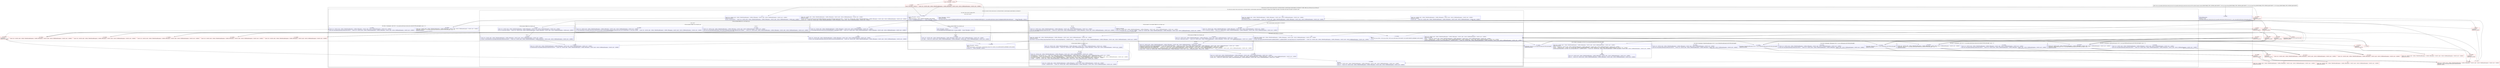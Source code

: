 digraph "CFG forcom.google.android.gms.internal.ads.zzdy.zza(Landroid\/content\/Context;Ljava\/lang\/String;Ljava\/lang\/String;Z)Lcom\/google\/android\/gms\/internal\/ads\/zzdy;" {
subgraph cluster_Region_327147900 {
label = "R(2:0|(10:2|(1:4)|5|(4:7|10|(1:24)|12)|15|(1:(1:20))|25|27|29|(2:(1:34)|(9:42|44|(1:46)|47|49|51|(1:55)|56|22)))) | DECL_VAR: java.io.File null, java.io.File null\l";
node [shape=record,color=blue];
Node_0 [shape=record,label="{0\:\ 0x0000|MTH_ENTER_BLOCK\l|boolean r0 = true\lcom.google.android.gms.internal.ads.zzdy com.google.android.gms.internal.ads.zzdy r3 = new com.google.android.gms.internal.ads.zzdy(r9)\l}"];
subgraph cluster_TryCatchRegion_1174490098 {
label = "Try: R(10:2|(1:4)|5|(4:7|10|(1:24)|12)|15|(1:(1:20))|25|27|29|(2:(1:34)|(9:42|44|(1:46)|47|49|51|(1:55)|56|22))) catches: R(3:57|59|60), R(2:39|41), R(2:35|38), R(2:61|64), R(2:65|67), R(2:68|70), R(0)";
node [shape=record,color=blue];
subgraph cluster_Region_1301908115 {
label = "R(10:2|(1:4)|5|(4:7|10|(1:24)|12)|15|(1:(1:20))|25|27|29|(2:(1:34)|(9:42|44|(1:46)|47|49|51|(1:55)|56|22)))";
node [shape=record,color=blue];
Node_2 [shape=record,label="{2\:\ ?|Catch:\{ all \-\> 0x013b, zzdk \-\> 0x00a1, FileNotFoundException \-\> 0x009a, IOException \-\> 0x0155, zzdk \-\> 0x015c, NullPointerException \-\> 0x0163, zzdv \-\> 0x006b \}\lSplitter:B:1:0x0007\l|r3.zzxf = java.util.concurrent.Executors.newCachedThreadPool(new com.google.android.gms.internal.ads.zzdz())     \/\/ Catch:\{ all \-\> 0x013b, zzdk \-\> 0x00a1, FileNotFoundException \-\> 0x009a, IOException \-\> 0x0155, zzdk \-\> 0x015c, NullPointerException \-\> 0x0163, zzdv \-\> 0x006b \}\lr3.zzwf = r12     \/\/ Catch:\{ all \-\> 0x013b, zzdk \-\> 0x00a1, FileNotFoundException \-\> 0x009a, IOException \-\> 0x0155, zzdk \-\> 0x015c, NullPointerException \-\> 0x0163, zzdv \-\> 0x006b \}\l}"];
subgraph cluster_IfRegion_1556172834 {
label = "IF [B:3:0x0014] THEN: R(1:4) ELSE: null";
node [shape=record,color=blue];
Node_3 [shape=record,label="{3\:\ 0x0014|Catch:\{ all \-\> 0x013b, zzdk \-\> 0x00a1, FileNotFoundException \-\> 0x009a, IOException \-\> 0x0155, zzdk \-\> 0x015c, NullPointerException \-\> 0x0163, zzdv \-\> 0x006b \}\l|if (r12 == true) goto L_0x0016     \/\/ Catch:\{ all \-\> 0x013b, zzdk \-\> 0x00a1, FileNotFoundException \-\> 0x009a, IOException \-\> 0x0155, zzdk \-\> 0x015c, NullPointerException \-\> 0x0163, zzdv \-\> 0x006b \}\l}"];
subgraph cluster_Region_562165341 {
label = "R(1:4)";
node [shape=record,color=blue];
Node_4 [shape=record,label="{4\:\ 0x0016|Catch:\{ all \-\> 0x013b, zzdk \-\> 0x00a1, FileNotFoundException \-\> 0x009a, IOException \-\> 0x0155, zzdk \-\> 0x015c, NullPointerException \-\> 0x0163, zzdv \-\> 0x006b \}\l|r3.zzxk = r3.zzxf.submit(new com.google.android.gms.internal.ads.zzea(r3))     \/\/ Catch:\{ all \-\> 0x013b, zzdk \-\> 0x00a1, FileNotFoundException \-\> 0x009a, IOException \-\> 0x0155, zzdk \-\> 0x015c, NullPointerException \-\> 0x0163, zzdv \-\> 0x006b \}\l}"];
}
}
Node_5 [shape=record,label="{5\:\ 0x0023|Catch:\{ all \-\> 0x013b, zzdk \-\> 0x00a1, FileNotFoundException \-\> 0x009a, IOException \-\> 0x0155, zzdk \-\> 0x015c, NullPointerException \-\> 0x0163, zzdv \-\> 0x006b \}\l|r3.zzxf.execute(new com.google.android.gms.internal.ads.zzec(r3))     \/\/ Catch:\{ all \-\> 0x013b, zzdk \-\> 0x00a1, FileNotFoundException \-\> 0x009a, IOException \-\> 0x0155, zzdk \-\> 0x015c, NullPointerException \-\> 0x0163, zzdv \-\> 0x006b \}\l}"];
subgraph cluster_TryCatchRegion_1965273425 {
label = "Try: R(4:7|10|(1:24)|12) catches: R(0)";
node [shape=record,color=blue];
subgraph cluster_Region_1215676913 {
label = "R(4:7|10|(1:24)|12)";
node [shape=record,color=blue];
Node_7 [shape=record,label="{7\:\ ?|Catch:\{ Throwable \-\> 0x016a \}\lSplitter:B:6:0x002d\l|com.google.android.gms.common.GoogleApiAvailabilityLight com.google.android.gms.common.GoogleApiAvailabilityLight r4 = com.google.android.gms.common.GoogleApiAvailabilityLight.getInstance()     \/\/ Catch:\{ Throwable \-\> 0x016a \}\l}"];
Node_10 [shape=record,label="{10\:\ 0x003a|Catch:\{ Throwable \-\> 0x016a \}\lPHI: r2 \l  PHI: (r2v9 boolean) =  binds: [] A[DONT_GENERATE, DONT_INLINE]\l|r3.zzxp = r4.getApkVersion(r3.zzlj) \> 0     \/\/ Catch:\{ Throwable \-\> 0x016a \}\l}"];
subgraph cluster_IfRegion_1294451428 {
label = "IF [B:11:0x0042] THEN: R(1:24) ELSE: null";
node [shape=record,color=blue];
Node_11 [shape=record,label="{11\:\ 0x0042|Catch:\{ Throwable \-\> 0x016a \}\l|if (r4.isGooglePlayServicesAvailable(r3.zzlj) != 0) goto L_0x006f     \/\/ Catch:\{ Throwable \-\> 0x016a \}\l}"];
subgraph cluster_Region_56484595 {
label = "R(1:24)";
node [shape=record,color=blue];
Node_24 [shape=record,label="{24\:\ 0x006f|Catch:\{ all \-\> 0x013b, zzdk \-\> 0x00a1, FileNotFoundException \-\> 0x009a, IOException \-\> 0x0155, zzdk \-\> 0x015c, NullPointerException \-\> 0x0163, zzdv \-\> 0x006b \}\l|r0 = false     \/\/ Catch:\{ all \-\> 0x013b, zzdk \-\> 0x00a1, FileNotFoundException \-\> 0x009a, IOException \-\> 0x0155, zzdk \-\> 0x015c, NullPointerException \-\> 0x0163, zzdv \-\> 0x006b \}\l}"];
}
}
Node_12 [shape=record,label="{12\:\ 0x0044|Catch:\{ Throwable \-\> 0x016a \}\lPHI: r0 \l  PHI: (r0v39 boolean) = (r0v0 boolean), (r0v38 boolean) binds: [B:11:0x0042, B:24:0x006f] A[DONT_GENERATE, DONT_INLINE]\l|r3.zzxq = r0     \/\/ Catch:\{ Throwable \-\> 0x016a \}\l}"];
}
subgraph cluster_Region_31827688 {
label = "R(0) | ExcHandler: Throwable (th java.lang.Throwable)\l";
node [shape=record,color=blue];
}
}
Node_15 [shape=record,label="{15\:\ ?|Catch:\{ all \-\> 0x013b, zzdk \-\> 0x00a1, FileNotFoundException \-\> 0x009a, IOException \-\> 0x0155, zzdk \-\> 0x015c, NullPointerException \-\> 0x0163, zzdv \-\> 0x006b \}\lSplitter:B:14:0x0048\l|r3.zza(0, true)     \/\/ Catch:\{ all \-\> 0x013b, zzdk \-\> 0x00a1, FileNotFoundException \-\> 0x009a, IOException \-\> 0x0155, zzdk \-\> 0x015c, NullPointerException \-\> 0x0163, zzdv \-\> 0x006b \}\l}"];
subgraph cluster_IfRegion_1299653629 {
label = "IF [B:16:0x004f] THEN: R(1:(1:20)) ELSE: null";
node [shape=record,color=blue];
Node_16 [shape=record,label="{16\:\ 0x004f|Catch:\{ all \-\> 0x013b, zzdk \-\> 0x00a1, FileNotFoundException \-\> 0x009a, IOException \-\> 0x0155, zzdk \-\> 0x015c, NullPointerException \-\> 0x0163, zzdv \-\> 0x006b \}\l|if (com.google.android.gms.internal.ads.zzef.isMainThread() == true) goto L_0x0051     \/\/ Catch:\{ all \-\> 0x013b, zzdk \-\> 0x00a1, FileNotFoundException \-\> 0x009a, IOException \-\> 0x0155, zzdk \-\> 0x015c, NullPointerException \-\> 0x0163, zzdv \-\> 0x006b \}\l}"];
subgraph cluster_Region_467745329 {
label = "R(1:(1:20))";
node [shape=record,color=blue];
subgraph cluster_IfRegion_1939908901 {
label = "IF [B:18:0x0061] THEN: R(1:20) ELSE: null";
node [shape=record,color=blue];
Node_18 [shape=record,label="{18\:\ 0x0061|Catch:\{ all \-\> 0x013b, zzdk \-\> 0x00a1, FileNotFoundException \-\> 0x009a, IOException \-\> 0x0155, zzdk \-\> 0x015c, NullPointerException \-\> 0x0163, zzdv \-\> 0x006b \}\l|if (((java.lang.Boolean) com.google.android.gms.internal.ads.zzyr.zzpe().zzd(com.google.android.gms.internal.ads.zzact.zzcro)).booleanValue() == true) goto L_0x0063     \/\/ Catch:\{ all \-\> 0x013b, zzdk \-\> 0x00a1, FileNotFoundException \-\> 0x009a, IOException \-\> 0x0155, zzdk \-\> 0x015c, NullPointerException \-\> 0x0163, zzdv \-\> 0x006b \}\l}"];
subgraph cluster_Region_1600029535 {
label = "R(1:20)";
node [shape=record,color=blue];
Node_20 [shape=record,label="{20\:\ 0x006a|Catch:\{ all \-\> 0x013b, zzdk \-\> 0x00a1, FileNotFoundException \-\> 0x009a, IOException \-\> 0x0155, zzdk \-\> 0x015c, NullPointerException \-\> 0x0163, zzdv \-\> 0x006b \}\l|throw new java.lang.IllegalStateException(\"Task Context initialization must not be called from the UI thread.\")     \/\/ Catch:\{ all \-\> 0x013b, zzdk \-\> 0x00a1, FileNotFoundException \-\> 0x009a, IOException \-\> 0x0155, zzdk \-\> 0x015c, NullPointerException \-\> 0x0163, zzdv \-\> 0x006b \}\l}"];
}
}
}
}
Node_25 [shape=record,label="{25\:\ 0x0071|Catch:\{ all \-\> 0x013b, zzdk \-\> 0x00a1, FileNotFoundException \-\> 0x009a, IOException \-\> 0x0155, zzdk \-\> 0x015c, NullPointerException \-\> 0x0163, zzdv \-\> 0x006b \}\l|r3.zzxh = new com.google.android.gms.internal.ads.zzdj((java.security.SecureRandom) null)     \/\/ Catch:\{ all \-\> 0x013b, zzdk \-\> 0x00a1, FileNotFoundException \-\> 0x009a, IOException \-\> 0x0155, zzdk \-\> 0x015c, NullPointerException \-\> 0x0163, zzdv \-\> 0x006b \}\l}"];
Node_27 [shape=record,label="{27\:\ ?|Catch:\{ all \-\> 0x013b, zzdk \-\> 0x00a1, FileNotFoundException \-\> 0x009a, IOException \-\> 0x0155, zzdk \-\> 0x015c, NullPointerException \-\> 0x0163, zzdv \-\> 0x006b \}\lSplitter:B:26:0x0079\l|r3.zzxi = r3.zzxh.zzan(r10)     \/\/ Catch:\{ all \-\> 0x013b, zzdk \-\> 0x00a1, FileNotFoundException \-\> 0x009a, IOException \-\> 0x0155, zzdk \-\> 0x015c, NullPointerException \-\> 0x0163, zzdv \-\> 0x006b \}\l}"];
Node_29 [shape=record,label="{29\:\ ?|Catch:\{ all \-\> 0x013b, zzdk \-\> 0x00a1, FileNotFoundException \-\> 0x009a, IOException \-\> 0x0155, zzdk \-\> 0x015c, NullPointerException \-\> 0x0163, zzdv \-\> 0x006b \}\lSplitter:B:28:0x0081\l|java.io.File java.io.File r0 = r3.zzlj.getCacheDir()     \/\/ Catch:\{ all \-\> 0x013b, zzdk \-\> 0x00a1, FileNotFoundException \-\> 0x009a, IOException \-\> 0x0155, zzdk \-\> 0x015c, NullPointerException \-\> 0x0163, zzdv \-\> 0x006b \}\l}"];
subgraph cluster_Region_725760898 {
label = "R(2:(1:34)|(9:42|44|(1:46)|47|49|51|(1:55)|56|22))";
node [shape=record,color=blue];
subgraph cluster_IfRegion_725346552 {
label = "IF [B:30:0x0087, B:32:0x0092] THEN: R(1:34) ELSE: null";
node [shape=record,color=blue];
Node_30 [shape=record,label="{30\:\ 0x0087|Catch:\{ all \-\> 0x013b, zzdk \-\> 0x00a1, FileNotFoundException \-\> 0x009a, IOException \-\> 0x0155, zzdk \-\> 0x015c, NullPointerException \-\> 0x0163, zzdv \-\> 0x006b \}\l|if (r0 == null) goto L_0x0089     \/\/ Catch:\{ all \-\> 0x013b, zzdk \-\> 0x00a1, FileNotFoundException \-\> 0x009a, IOException \-\> 0x0155, zzdk \-\> 0x015c, NullPointerException \-\> 0x0163, zzdv \-\> 0x006b \}\l}"];
Node_32 [shape=record,label="{32\:\ 0x0092|ADDED_TO_REGION\lCatch:\{ all \-\> 0x013b, zzdk \-\> 0x00a1, FileNotFoundException \-\> 0x009a, IOException \-\> 0x0155, zzdk \-\> 0x015c, NullPointerException \-\> 0x0163, zzdv \-\> 0x006b \}\l|if ((r0 = r3.zzlj.getDir(\"dex\", 0)) == null) goto L_0x0094     \/\/ Catch:\{ all \-\> 0x013b, zzdk \-\> 0x00a1, FileNotFoundException \-\> 0x009a, IOException \-\> 0x0155, zzdk \-\> 0x015c, NullPointerException \-\> 0x0163, zzdv \-\> 0x006b \}\l}"];
subgraph cluster_Region_962636905 {
label = "R(1:34)";
node [shape=record,color=blue];
Node_34 [shape=record,label="{34\:\ 0x0099|Catch:\{ all \-\> 0x013b, zzdk \-\> 0x00a1, FileNotFoundException \-\> 0x009a, IOException \-\> 0x0155, zzdk \-\> 0x015c, NullPointerException \-\> 0x0163, zzdv \-\> 0x006b \}\l|throw new com.google.android.gms.internal.ads.zzdv()     \/\/ Catch:\{ all \-\> 0x013b, zzdk \-\> 0x00a1, FileNotFoundException \-\> 0x009a, IOException \-\> 0x0155, zzdk \-\> 0x015c, NullPointerException \-\> 0x0163, zzdv \-\> 0x006b \}\l}"];
}
}
subgraph cluster_Region_74058259 {
label = "R(9:42|44|(1:46)|47|49|51|(1:55)|56|22)";
node [shape=record,color=blue];
Node_42 [shape=record,label="{42\:\ 0x00a8|PHI: r0 \l  PHI: (r0v15 java.io.File) = (r0v14 java.io.File), (r0v31 java.io.File) binds: [B:30:0x0087, B:32:0x0092] A[DONT_GENERATE, DONT_INLINE]\l|r1 = r0\l}"];
Node_44 [shape=record,label="{44\:\ ?|Catch:\{ all \-\> 0x013b, zzdk \-\> 0x00a1, FileNotFoundException \-\> 0x009a, IOException \-\> 0x0155, zzdk \-\> 0x015c, NullPointerException \-\> 0x0163, zzdv \-\> 0x006b \}\lSplitter:B:43:0x00ab\l|java.io.File r4 = new java.io.File(java.lang.String.format(\"%s\/%s.jar\", new java.lang.Object[]\{r1, \"1542658731108\"\}))     \/\/ Catch:\{ all \-\> 0x013b, zzdk \-\> 0x00a1, FileNotFoundException \-\> 0x009a, IOException \-\> 0x0155, zzdk \-\> 0x015c, NullPointerException \-\> 0x0163, zzdv \-\> 0x006b \}\l}"];
subgraph cluster_IfRegion_1144757646 {
label = "IF [B:45:0x00c3] THEN: R(1:46) ELSE: null";
node [shape=record,color=blue];
Node_45 [shape=record,label="{45\:\ 0x00c3|Catch:\{ all \-\> 0x013b, zzdk \-\> 0x00a1, FileNotFoundException \-\> 0x009a, IOException \-\> 0x0155, zzdk \-\> 0x015c, NullPointerException \-\> 0x0163, zzdv \-\> 0x006b \}\l|if (r4.exists() == false) goto L_0x00c5     \/\/ Catch:\{ all \-\> 0x013b, zzdk \-\> 0x00a1, FileNotFoundException \-\> 0x009a, IOException \-\> 0x0155, zzdk \-\> 0x015c, NullPointerException \-\> 0x0163, zzdv \-\> 0x006b \}\l}"];
subgraph cluster_Region_712450590 {
label = "R(1:46)";
node [shape=record,color=blue];
Node_46 [shape=record,label="{46\:\ 0x00c5|Catch:\{ all \-\> 0x013b, zzdk \-\> 0x00a1, FileNotFoundException \-\> 0x009a, IOException \-\> 0x0155, zzdk \-\> 0x015c, NullPointerException \-\> 0x0163, zzdv \-\> 0x006b \}\l|byte[] byte[] r0 = r3.zzxh.zza(r3.zzxi, r11)     \/\/ Catch:\{ all \-\> 0x013b, zzdk \-\> 0x00a1, FileNotFoundException \-\> 0x009a, IOException \-\> 0x0155, zzdk \-\> 0x015c, NullPointerException \-\> 0x0163, zzdv \-\> 0x006b \}\lr4.createNewFile()     \/\/ Catch:\{ all \-\> 0x013b, zzdk \-\> 0x00a1, FileNotFoundException \-\> 0x009a, IOException \-\> 0x0155, zzdk \-\> 0x015c, NullPointerException \-\> 0x0163, zzdv \-\> 0x006b \}\ljava.io.FileOutputStream java.io.FileOutputStream r5 = new java.io.FileOutputStream(r4)     \/\/ Catch:\{ all \-\> 0x013b, zzdk \-\> 0x00a1, FileNotFoundException \-\> 0x009a, IOException \-\> 0x0155, zzdk \-\> 0x015c, NullPointerException \-\> 0x0163, zzdv \-\> 0x006b \}\lr5.write(r0, 0, r0.length)     \/\/ Catch:\{ all \-\> 0x013b, zzdk \-\> 0x00a1, FileNotFoundException \-\> 0x009a, IOException \-\> 0x0155, zzdk \-\> 0x015c, NullPointerException \-\> 0x0163, zzdv \-\> 0x006b \}\lr5.close()     \/\/ Catch:\{ all \-\> 0x013b, zzdk \-\> 0x00a1, FileNotFoundException \-\> 0x009a, IOException \-\> 0x0155, zzdk \-\> 0x015c, NullPointerException \-\> 0x0163, zzdv \-\> 0x006b \}\l}"];
}
}
Node_47 [shape=record,label="{47\:\ 0x00dd|Catch:\{ all \-\> 0x013b, zzdk \-\> 0x00a1, FileNotFoundException \-\> 0x009a, IOException \-\> 0x0155, zzdk \-\> 0x015c, NullPointerException \-\> 0x0163, zzdv \-\> 0x006b \}\l|r3.zzb(r1, \"1542658731108\")     \/\/ Catch:\{ all \-\> 0x013b, zzdk \-\> 0x00a1, FileNotFoundException \-\> 0x009a, IOException \-\> 0x0155, zzdk \-\> 0x015c, NullPointerException \-\> 0x0163, zzdv \-\> 0x006b \}\l}"];
Node_49 [shape=record,label="{49\:\ ?|Catch:\{ all \-\> 0x013b, zzdk \-\> 0x00a1, FileNotFoundException \-\> 0x009a, IOException \-\> 0x0155, zzdk \-\> 0x015c, NullPointerException \-\> 0x0163, zzdv \-\> 0x006b \}\lSplitter:B:48:0x00e0\l|r3.zzxg = new dalvik.system.DexClassLoader(r4.getAbsolutePath(), r1.getAbsolutePath(), (java.lang.String) null, r3.zzlj.getClassLoader())     \/\/ Catch:\{ all \-\> 0x013b, zzdk \-\> 0x00a1, FileNotFoundException \-\> 0x009a, IOException \-\> 0x0155, zzdk \-\> 0x015c, NullPointerException \-\> 0x0163, zzdv \-\> 0x006b \}\l}"];
Node_51 [shape=record,label="{51\:\ ?|Catch:\{ all \-\> 0x013b, zzdk \-\> 0x00a1, FileNotFoundException \-\> 0x009a, IOException \-\> 0x0155, zzdk \-\> 0x015c, NullPointerException \-\> 0x0163, zzdv \-\> 0x006b \}\lSplitter:B:50:0x00f6\l|zzb(r4)     \/\/ Catch:\{ all \-\> 0x013b, zzdk \-\> 0x00a1, FileNotFoundException \-\> 0x009a, IOException \-\> 0x0155, zzdk \-\> 0x015c, NullPointerException \-\> 0x0163, zzdv \-\> 0x006b \}\lr3.zza(r1, \"1542658731108\")     \/\/ Catch:\{ all \-\> 0x013b, zzdk \-\> 0x00a1, FileNotFoundException \-\> 0x009a, IOException \-\> 0x0155, zzdk \-\> 0x015c, NullPointerException \-\> 0x0163, zzdv \-\> 0x006b \}\lzzao(java.lang.String.format(\"%s\/%s.dex\", new java.lang.Object[]\{r1, \"1542658731108\"\}))     \/\/ Catch:\{ all \-\> 0x013b, zzdk \-\> 0x00a1, FileNotFoundException \-\> 0x009a, IOException \-\> 0x0155, zzdk \-\> 0x015c, NullPointerException \-\> 0x0163, zzdv \-\> 0x006b \}\l}"];
subgraph cluster_IfRegion_2007619736 {
label = "IF [B:54:0x0110] THEN: R(1:55) ELSE: null";
node [shape=record,color=blue];
Node_54 [shape=record,label="{54\:\ 0x0110|Catch:\{ all \-\> 0x013b, zzdk \-\> 0x00a1, FileNotFoundException \-\> 0x009a, IOException \-\> 0x0155, zzdk \-\> 0x015c, NullPointerException \-\> 0x0163, zzdv \-\> 0x006b \}\l|if (r3.zzxu == false) goto L_0x0112     \/\/ Catch:\{ all \-\> 0x013b, zzdk \-\> 0x00a1, FileNotFoundException \-\> 0x009a, IOException \-\> 0x0155, zzdk \-\> 0x015c, NullPointerException \-\> 0x0163, zzdv \-\> 0x006b \}\l}"];
subgraph cluster_Region_60920509 {
label = "R(1:55)";
node [shape=record,color=blue];
Node_55 [shape=record,label="{55\:\ 0x0112|Catch:\{ all \-\> 0x013b, zzdk \-\> 0x00a1, FileNotFoundException \-\> 0x009a, IOException \-\> 0x0155, zzdk \-\> 0x015c, NullPointerException \-\> 0x0163, zzdv \-\> 0x006b \}\l|android.content.IntentFilter android.content.IntentFilter r0 = new android.content.IntentFilter()     \/\/ Catch:\{ all \-\> 0x013b, zzdk \-\> 0x00a1, FileNotFoundException \-\> 0x009a, IOException \-\> 0x0155, zzdk \-\> 0x015c, NullPointerException \-\> 0x0163, zzdv \-\> 0x006b \}\lr0.addAction(\"android.intent.action.USER_PRESENT\")     \/\/ Catch:\{ all \-\> 0x013b, zzdk \-\> 0x00a1, FileNotFoundException \-\> 0x009a, IOException \-\> 0x0155, zzdk \-\> 0x015c, NullPointerException \-\> 0x0163, zzdv \-\> 0x006b \}\lr0.addAction(\"android.intent.action.SCREEN_OFF\")     \/\/ Catch:\{ all \-\> 0x013b, zzdk \-\> 0x00a1, FileNotFoundException \-\> 0x009a, IOException \-\> 0x0155, zzdk \-\> 0x015c, NullPointerException \-\> 0x0163, zzdv \-\> 0x006b \}\lr3.zzlj.registerReceiver(new com.google.android.gms.internal.ads.zzdy.zza(r3, (com.google.android.gms.internal.ads.zzdz) null), r0)     \/\/ Catch:\{ all \-\> 0x013b, zzdk \-\> 0x00a1, FileNotFoundException \-\> 0x009a, IOException \-\> 0x0155, zzdk \-\> 0x015c, NullPointerException \-\> 0x0163, zzdv \-\> 0x006b \}\lr3.zzxu = true     \/\/ Catch:\{ all \-\> 0x013b, zzdk \-\> 0x00a1, FileNotFoundException \-\> 0x009a, IOException \-\> 0x0155, zzdk \-\> 0x015c, NullPointerException \-\> 0x0163, zzdv \-\> 0x006b \}\l}"];
}
}
Node_56 [shape=record,label="{56\:\ 0x012f|Catch:\{ all \-\> 0x013b, zzdk \-\> 0x00a1, FileNotFoundException \-\> 0x009a, IOException \-\> 0x0155, zzdk \-\> 0x015c, NullPointerException \-\> 0x0163, zzdv \-\> 0x006b \}\l|r3.zzxo = new com.google.android.gms.internal.ads.zzda(r3)     \/\/ Catch:\{ all \-\> 0x013b, zzdk \-\> 0x00a1, FileNotFoundException \-\> 0x009a, IOException \-\> 0x0155, zzdk \-\> 0x015c, NullPointerException \-\> 0x0163, zzdv \-\> 0x006b \}\lr3.zzxs = true     \/\/ Catch:\{ all \-\> 0x013b, zzdk \-\> 0x00a1, FileNotFoundException \-\> 0x009a, IOException \-\> 0x0155, zzdk \-\> 0x015c, NullPointerException \-\> 0x0163, zzdv \-\> 0x006b \}\l}"];
Node_22 [shape=record,label="{22\:\ 0x006c|RETURN\lCatch:\{ all \-\> 0x013b, zzdk \-\> 0x00a1, FileNotFoundException \-\> 0x009a, IOException \-\> 0x0155, zzdk \-\> 0x015c, NullPointerException \-\> 0x0163, zzdv \-\> 0x006b \}\l|return r3     \/\/ Catch:\{ all \-\> 0x013b, zzdk \-\> 0x00a1, FileNotFoundException \-\> 0x009a, IOException \-\> 0x0155, zzdk \-\> 0x015c, NullPointerException \-\> 0x0163, zzdv \-\> 0x006b \}\l}"];
}
}
}
subgraph cluster_Region_274020101 {
label = "R(3:57|59|60) | ExcHandler: all (r0v19 'th' java.lang.Throwable A[CUSTOM_DECLARE])\l";
node [shape=record,color=blue];
Node_57 [shape=record,label="{57\:\ 0x013b|ExcHandler: all (r0v19 'th' java.lang.Throwable A[CUSTOM_DECLARE])\lSplitter:B:48:0x00e0\l}"];
Node_59 [shape=record,label="{59\:\ ?|Catch:\{ all \-\> 0x013b, zzdk \-\> 0x00a1, FileNotFoundException \-\> 0x009a, IOException \-\> 0x0155, zzdk \-\> 0x015c, NullPointerException \-\> 0x0163, zzdv \-\> 0x006b \}\lSplitter:B:58:0x013c\l|zzb(r4)     \/\/ Catch:\{ all \-\> 0x013b, zzdk \-\> 0x00a1, FileNotFoundException \-\> 0x009a, IOException \-\> 0x0155, zzdk \-\> 0x015c, NullPointerException \-\> 0x0163, zzdv \-\> 0x006b \}\lr3.zza(r1, \"1542658731108\")     \/\/ Catch:\{ all \-\> 0x013b, zzdk \-\> 0x00a1, FileNotFoundException \-\> 0x009a, IOException \-\> 0x0155, zzdk \-\> 0x015c, NullPointerException \-\> 0x0163, zzdv \-\> 0x006b \}\lzzao(java.lang.String.format(\"%s\/%s.dex\", new java.lang.Object[]\{r1, \"1542658731108\"\}))     \/\/ Catch:\{ all \-\> 0x013b, zzdk \-\> 0x00a1, FileNotFoundException \-\> 0x009a, IOException \-\> 0x0155, zzdk \-\> 0x015c, NullPointerException \-\> 0x0163, zzdv \-\> 0x006b \}\l}"];
Node_60 [shape=record,label="{60\:\ 0x0154|Catch:\{ all \-\> 0x013b, zzdk \-\> 0x00a1, FileNotFoundException \-\> 0x009a, IOException \-\> 0x0155, zzdk \-\> 0x015c, NullPointerException \-\> 0x0163, zzdv \-\> 0x006b \}\l|throw r0     \/\/ Catch:\{ all \-\> 0x013b, zzdk \-\> 0x00a1, FileNotFoundException \-\> 0x009a, IOException \-\> 0x0155, zzdk \-\> 0x015c, NullPointerException \-\> 0x0163, zzdv \-\> 0x006b \}\l}"];
}
subgraph cluster_Region_1333777377 {
label = "R(2:39|41) | ExcHandler: zzdk (r0v6 'e' com.google.android.gms.internal.ads.zzdk A[CUSTOM_DECLARE, Catch:\{  \}])\l";
node [shape=record,color=blue];
Node_39 [shape=record,label="{39\:\ 0x00a1|Catch:\{ all \-\> 0x013b, zzdk \-\> 0x00a1, FileNotFoundException \-\> 0x009a, IOException \-\> 0x0155, zzdk \-\> 0x015c, NullPointerException \-\> 0x0163, zzdv \-\> 0x006b \}\lExcHandler: zzdk (r0v6 'e' com.google.android.gms.internal.ads.zzdk A[CUSTOM_DECLARE, Catch:\{  \}])\lSplitter:B:26:0x0079\l}"];
Node_41 [shape=record,label="{41\:\ 0x00a7|Catch:\{ all \-\> 0x013b, zzdk \-\> 0x00a1, FileNotFoundException \-\> 0x009a, IOException \-\> 0x0155, zzdk \-\> 0x015c, NullPointerException \-\> 0x0163, zzdv \-\> 0x006b \}\l|throw new com.google.android.gms.internal.ads.zzdv(r0)     \/\/ Catch:\{ all \-\> 0x013b, zzdk \-\> 0x00a1, FileNotFoundException \-\> 0x009a, IOException \-\> 0x0155, zzdk \-\> 0x015c, NullPointerException \-\> 0x0163, zzdv \-\> 0x006b \}\l}"];
}
subgraph cluster_Region_1678828842 {
label = "R(2:35|38) | ExcHandler: FileNotFoundException (r0v12 'e' java.io.FileNotFoundException A[CUSTOM_DECLARE])\l";
node [shape=record,color=blue];
Node_35 [shape=record,label="{35\:\ 0x009a|ExcHandler: FileNotFoundException (r0v12 'e' java.io.FileNotFoundException A[CUSTOM_DECLARE])\lSplitter:B:28:0x0081\l}"];
Node_38 [shape=record,label="{38\:\ 0x00a0|Catch:\{ all \-\> 0x013b, zzdk \-\> 0x00a1, FileNotFoundException \-\> 0x009a, IOException \-\> 0x0155, zzdk \-\> 0x015c, NullPointerException \-\> 0x0163, zzdv \-\> 0x006b \}\l|throw new com.google.android.gms.internal.ads.zzdv(r0)     \/\/ Catch:\{ all \-\> 0x013b, zzdk \-\> 0x00a1, FileNotFoundException \-\> 0x009a, IOException \-\> 0x0155, zzdk \-\> 0x015c, NullPointerException \-\> 0x0163, zzdv \-\> 0x006b \}\l}"];
}
subgraph cluster_Region_1580489729 {
label = "R(2:61|64) | ExcHandler: IOException (r0v11 'e' java.io.IOException A[CUSTOM_DECLARE])\l";
node [shape=record,color=blue];
Node_61 [shape=record,label="{61\:\ 0x0155|ExcHandler: IOException (r0v11 'e' java.io.IOException A[CUSTOM_DECLARE])\lSplitter:B:28:0x0081\l}"];
Node_64 [shape=record,label="{64\:\ 0x015b|Catch:\{ all \-\> 0x013b, zzdk \-\> 0x00a1, FileNotFoundException \-\> 0x009a, IOException \-\> 0x0155, zzdk \-\> 0x015c, NullPointerException \-\> 0x0163, zzdv \-\> 0x006b \}\l|throw new com.google.android.gms.internal.ads.zzdv(r0)     \/\/ Catch:\{ all \-\> 0x013b, zzdk \-\> 0x00a1, FileNotFoundException \-\> 0x009a, IOException \-\> 0x0155, zzdk \-\> 0x015c, NullPointerException \-\> 0x0163, zzdv \-\> 0x006b \}\l}"];
}
subgraph cluster_Region_1653317706 {
label = "R(2:65|67) | ExcHandler: zzdk (r0v10 'e' com.google.android.gms.internal.ads.zzdk A[CUSTOM_DECLARE, Catch:\{  \}])\l";
node [shape=record,color=blue];
Node_65 [shape=record,label="{65\:\ 0x015c|Catch:\{ all \-\> 0x013b, zzdk \-\> 0x00a1, FileNotFoundException \-\> 0x009a, IOException \-\> 0x0155, zzdk \-\> 0x015c, NullPointerException \-\> 0x0163, zzdv \-\> 0x006b \}\lExcHandler: zzdk (r0v10 'e' com.google.android.gms.internal.ads.zzdk A[CUSTOM_DECLARE, Catch:\{  \}])\lSplitter:B:28:0x0081\l}"];
Node_67 [shape=record,label="{67\:\ 0x0162|Catch:\{ all \-\> 0x013b, zzdk \-\> 0x00a1, FileNotFoundException \-\> 0x009a, IOException \-\> 0x0155, zzdk \-\> 0x015c, NullPointerException \-\> 0x0163, zzdv \-\> 0x006b \}\l|throw new com.google.android.gms.internal.ads.zzdv(r0)     \/\/ Catch:\{ all \-\> 0x013b, zzdk \-\> 0x00a1, FileNotFoundException \-\> 0x009a, IOException \-\> 0x0155, zzdk \-\> 0x015c, NullPointerException \-\> 0x0163, zzdv \-\> 0x006b \}\l}"];
}
subgraph cluster_Region_1406834465 {
label = "R(2:68|70) | ExcHandler: NullPointerException (r0v9 'e' java.lang.NullPointerException A[CUSTOM_DECLARE, Catch:\{  \}])\l";
node [shape=record,color=blue];
Node_68 [shape=record,label="{68\:\ 0x0163|Catch:\{ all \-\> 0x013b, zzdk \-\> 0x00a1, FileNotFoundException \-\> 0x009a, IOException \-\> 0x0155, zzdk \-\> 0x015c, NullPointerException \-\> 0x0163, zzdv \-\> 0x006b \}\lExcHandler: NullPointerException (r0v9 'e' java.lang.NullPointerException A[CUSTOM_DECLARE, Catch:\{  \}])\lSplitter:B:28:0x0081\l}"];
Node_70 [shape=record,label="{70\:\ 0x0169|Catch:\{ all \-\> 0x013b, zzdk \-\> 0x00a1, FileNotFoundException \-\> 0x009a, IOException \-\> 0x0155, zzdk \-\> 0x015c, NullPointerException \-\> 0x0163, zzdv \-\> 0x006b \}\l|throw new com.google.android.gms.internal.ads.zzdv(r0)     \/\/ Catch:\{ all \-\> 0x013b, zzdk \-\> 0x00a1, FileNotFoundException \-\> 0x009a, IOException \-\> 0x0155, zzdk \-\> 0x015c, NullPointerException \-\> 0x0163, zzdv \-\> 0x006b \}\l}"];
}
subgraph cluster_Region_805306821 {
label = "R(0) | ExcHandler: zzdv (e com.google.android.gms.internal.ads.zzdv)\l";
node [shape=record,color=blue];
}
}
}
subgraph cluster_Region_805306821 {
label = "R(0) | ExcHandler: zzdv (e com.google.android.gms.internal.ads.zzdv)\l";
node [shape=record,color=blue];
}
subgraph cluster_Region_1678828842 {
label = "R(2:35|38) | ExcHandler: FileNotFoundException (r0v12 'e' java.io.FileNotFoundException A[CUSTOM_DECLARE])\l";
node [shape=record,color=blue];
Node_35 [shape=record,label="{35\:\ 0x009a|ExcHandler: FileNotFoundException (r0v12 'e' java.io.FileNotFoundException A[CUSTOM_DECLARE])\lSplitter:B:28:0x0081\l}"];
Node_38 [shape=record,label="{38\:\ 0x00a0|Catch:\{ all \-\> 0x013b, zzdk \-\> 0x00a1, FileNotFoundException \-\> 0x009a, IOException \-\> 0x0155, zzdk \-\> 0x015c, NullPointerException \-\> 0x0163, zzdv \-\> 0x006b \}\l|throw new com.google.android.gms.internal.ads.zzdv(r0)     \/\/ Catch:\{ all \-\> 0x013b, zzdk \-\> 0x00a1, FileNotFoundException \-\> 0x009a, IOException \-\> 0x0155, zzdk \-\> 0x015c, NullPointerException \-\> 0x0163, zzdv \-\> 0x006b \}\l}"];
}
subgraph cluster_Region_1580489729 {
label = "R(2:61|64) | ExcHandler: IOException (r0v11 'e' java.io.IOException A[CUSTOM_DECLARE])\l";
node [shape=record,color=blue];
Node_61 [shape=record,label="{61\:\ 0x0155|ExcHandler: IOException (r0v11 'e' java.io.IOException A[CUSTOM_DECLARE])\lSplitter:B:28:0x0081\l}"];
Node_64 [shape=record,label="{64\:\ 0x015b|Catch:\{ all \-\> 0x013b, zzdk \-\> 0x00a1, FileNotFoundException \-\> 0x009a, IOException \-\> 0x0155, zzdk \-\> 0x015c, NullPointerException \-\> 0x0163, zzdv \-\> 0x006b \}\l|throw new com.google.android.gms.internal.ads.zzdv(r0)     \/\/ Catch:\{ all \-\> 0x013b, zzdk \-\> 0x00a1, FileNotFoundException \-\> 0x009a, IOException \-\> 0x0155, zzdk \-\> 0x015c, NullPointerException \-\> 0x0163, zzdv \-\> 0x006b \}\l}"];
}
subgraph cluster_Region_1653317706 {
label = "R(2:65|67) | ExcHandler: zzdk (r0v10 'e' com.google.android.gms.internal.ads.zzdk A[CUSTOM_DECLARE, Catch:\{  \}])\l";
node [shape=record,color=blue];
Node_65 [shape=record,label="{65\:\ 0x015c|Catch:\{ all \-\> 0x013b, zzdk \-\> 0x00a1, FileNotFoundException \-\> 0x009a, IOException \-\> 0x0155, zzdk \-\> 0x015c, NullPointerException \-\> 0x0163, zzdv \-\> 0x006b \}\lExcHandler: zzdk (r0v10 'e' com.google.android.gms.internal.ads.zzdk A[CUSTOM_DECLARE, Catch:\{  \}])\lSplitter:B:28:0x0081\l}"];
Node_67 [shape=record,label="{67\:\ 0x0162|Catch:\{ all \-\> 0x013b, zzdk \-\> 0x00a1, FileNotFoundException \-\> 0x009a, IOException \-\> 0x0155, zzdk \-\> 0x015c, NullPointerException \-\> 0x0163, zzdv \-\> 0x006b \}\l|throw new com.google.android.gms.internal.ads.zzdv(r0)     \/\/ Catch:\{ all \-\> 0x013b, zzdk \-\> 0x00a1, FileNotFoundException \-\> 0x009a, IOException \-\> 0x0155, zzdk \-\> 0x015c, NullPointerException \-\> 0x0163, zzdv \-\> 0x006b \}\l}"];
}
subgraph cluster_Region_1406834465 {
label = "R(2:68|70) | ExcHandler: NullPointerException (r0v9 'e' java.lang.NullPointerException A[CUSTOM_DECLARE, Catch:\{  \}])\l";
node [shape=record,color=blue];
Node_68 [shape=record,label="{68\:\ 0x0163|Catch:\{ all \-\> 0x013b, zzdk \-\> 0x00a1, FileNotFoundException \-\> 0x009a, IOException \-\> 0x0155, zzdk \-\> 0x015c, NullPointerException \-\> 0x0163, zzdv \-\> 0x006b \}\lExcHandler: NullPointerException (r0v9 'e' java.lang.NullPointerException A[CUSTOM_DECLARE, Catch:\{  \}])\lSplitter:B:28:0x0081\l}"];
Node_70 [shape=record,label="{70\:\ 0x0169|Catch:\{ all \-\> 0x013b, zzdk \-\> 0x00a1, FileNotFoundException \-\> 0x009a, IOException \-\> 0x0155, zzdk \-\> 0x015c, NullPointerException \-\> 0x0163, zzdv \-\> 0x006b \}\l|throw new com.google.android.gms.internal.ads.zzdv(r0)     \/\/ Catch:\{ all \-\> 0x013b, zzdk \-\> 0x00a1, FileNotFoundException \-\> 0x009a, IOException \-\> 0x0155, zzdk \-\> 0x015c, NullPointerException \-\> 0x0163, zzdv \-\> 0x006b \}\l}"];
}
subgraph cluster_Region_1333777377 {
label = "R(2:39|41) | ExcHandler: zzdk (r0v6 'e' com.google.android.gms.internal.ads.zzdk A[CUSTOM_DECLARE, Catch:\{  \}])\l";
node [shape=record,color=blue];
Node_39 [shape=record,label="{39\:\ 0x00a1|Catch:\{ all \-\> 0x013b, zzdk \-\> 0x00a1, FileNotFoundException \-\> 0x009a, IOException \-\> 0x0155, zzdk \-\> 0x015c, NullPointerException \-\> 0x0163, zzdv \-\> 0x006b \}\lExcHandler: zzdk (r0v6 'e' com.google.android.gms.internal.ads.zzdk A[CUSTOM_DECLARE, Catch:\{  \}])\lSplitter:B:26:0x0079\l}"];
Node_41 [shape=record,label="{41\:\ 0x00a7|Catch:\{ all \-\> 0x013b, zzdk \-\> 0x00a1, FileNotFoundException \-\> 0x009a, IOException \-\> 0x0155, zzdk \-\> 0x015c, NullPointerException \-\> 0x0163, zzdv \-\> 0x006b \}\l|throw new com.google.android.gms.internal.ads.zzdv(r0)     \/\/ Catch:\{ all \-\> 0x013b, zzdk \-\> 0x00a1, FileNotFoundException \-\> 0x009a, IOException \-\> 0x0155, zzdk \-\> 0x015c, NullPointerException \-\> 0x0163, zzdv \-\> 0x006b \}\l}"];
}
subgraph cluster_Region_274020101 {
label = "R(3:57|59|60) | ExcHandler: all (r0v19 'th' java.lang.Throwable A[CUSTOM_DECLARE])\l";
node [shape=record,color=blue];
Node_57 [shape=record,label="{57\:\ 0x013b|ExcHandler: all (r0v19 'th' java.lang.Throwable A[CUSTOM_DECLARE])\lSplitter:B:48:0x00e0\l}"];
Node_59 [shape=record,label="{59\:\ ?|Catch:\{ all \-\> 0x013b, zzdk \-\> 0x00a1, FileNotFoundException \-\> 0x009a, IOException \-\> 0x0155, zzdk \-\> 0x015c, NullPointerException \-\> 0x0163, zzdv \-\> 0x006b \}\lSplitter:B:58:0x013c\l|zzb(r4)     \/\/ Catch:\{ all \-\> 0x013b, zzdk \-\> 0x00a1, FileNotFoundException \-\> 0x009a, IOException \-\> 0x0155, zzdk \-\> 0x015c, NullPointerException \-\> 0x0163, zzdv \-\> 0x006b \}\lr3.zza(r1, \"1542658731108\")     \/\/ Catch:\{ all \-\> 0x013b, zzdk \-\> 0x00a1, FileNotFoundException \-\> 0x009a, IOException \-\> 0x0155, zzdk \-\> 0x015c, NullPointerException \-\> 0x0163, zzdv \-\> 0x006b \}\lzzao(java.lang.String.format(\"%s\/%s.dex\", new java.lang.Object[]\{r1, \"1542658731108\"\}))     \/\/ Catch:\{ all \-\> 0x013b, zzdk \-\> 0x00a1, FileNotFoundException \-\> 0x009a, IOException \-\> 0x0155, zzdk \-\> 0x015c, NullPointerException \-\> 0x0163, zzdv \-\> 0x006b \}\l}"];
Node_60 [shape=record,label="{60\:\ 0x0154|Catch:\{ all \-\> 0x013b, zzdk \-\> 0x00a1, FileNotFoundException \-\> 0x009a, IOException \-\> 0x0155, zzdk \-\> 0x015c, NullPointerException \-\> 0x0163, zzdv \-\> 0x006b \}\l|throw r0     \/\/ Catch:\{ all \-\> 0x013b, zzdk \-\> 0x00a1, FileNotFoundException \-\> 0x009a, IOException \-\> 0x0155, zzdk \-\> 0x015c, NullPointerException \-\> 0x0163, zzdv \-\> 0x006b \}\l}"];
}
subgraph cluster_Region_31827688 {
label = "R(0) | ExcHandler: Throwable (th java.lang.Throwable)\l";
node [shape=record,color=blue];
}
Node_1 [shape=record,color=red,label="{1\:\ 0x0007|SYNTHETIC\lSplitter:B:1:0x0007\l}"];
Node_6 [shape=record,color=red,label="{6\:\ 0x002d|SYNTHETIC\lSplitter:B:6:0x002d\l}"];
Node_8 [shape=record,color=red,label="{8\:\ 0x0037|Catch:\{ Throwable \-\> 0x016a \}\l}"];
Node_9 [shape=record,color=red,label="{9\:\ 0x0039|Catch:\{ Throwable \-\> 0x016a \}\l}"];
Node_13 [shape=record,color=red,label="{13\:\ 0x0046}"];
Node_14 [shape=record,color=red,label="{14\:\ 0x0048|SYNTHETIC\lSplitter:B:14:0x0048\l}"];
Node_17 [shape=record,color=red,label="{17\:\ 0x0051|Catch:\{ all \-\> 0x013b, zzdk \-\> 0x00a1, FileNotFoundException \-\> 0x009a, IOException \-\> 0x0155, zzdk \-\> 0x015c, NullPointerException \-\> 0x0163, zzdv \-\> 0x006b \}\l}"];
Node_19 [shape=record,color=red,label="{19\:\ 0x0063|Catch:\{ all \-\> 0x013b, zzdk \-\> 0x00a1, FileNotFoundException \-\> 0x009a, IOException \-\> 0x0155, zzdk \-\> 0x015c, NullPointerException \-\> 0x0163, zzdv \-\> 0x006b \}\l}"];
Node_21 [shape=record,color=red,label="{21\:\ 0x006b|Catch:\{ all \-\> 0x013b, zzdk \-\> 0x00a1, FileNotFoundException \-\> 0x009a, IOException \-\> 0x0155, zzdk \-\> 0x015c, NullPointerException \-\> 0x0163, zzdv \-\> 0x006b \}\lExcHandler: zzdv (e com.google.android.gms.internal.ads.zzdv)\lSplitter:B:1:0x0007\l}"];
Node_23 [shape=record,color=red,label="{23\:\ 0x006d|Catch:\{ all \-\> 0x013b, zzdk \-\> 0x00a1, FileNotFoundException \-\> 0x009a, IOException \-\> 0x0155, zzdk \-\> 0x015c, NullPointerException \-\> 0x0163, zzdv \-\> 0x006b \}\l}"];
Node_26 [shape=record,color=red,label="{26\:\ 0x0079|SYNTHETIC\lSplitter:B:26:0x0079\l}"];
Node_28 [shape=record,color=red,label="{28\:\ 0x0081|SYNTHETIC\lSplitter:B:28:0x0081\l}"];
Node_31 [shape=record,color=red,label="{31\:\ 0x0089|Catch:\{ all \-\> 0x013b, zzdk \-\> 0x00a1, FileNotFoundException \-\> 0x009a, IOException \-\> 0x0155, zzdk \-\> 0x015c, NullPointerException \-\> 0x0163, zzdv \-\> 0x006b \}\l}"];
Node_33 [shape=record,color=red,label="{33\:\ 0x0094|Catch:\{ all \-\> 0x013b, zzdk \-\> 0x00a1, FileNotFoundException \-\> 0x009a, IOException \-\> 0x0155, zzdk \-\> 0x015c, NullPointerException \-\> 0x0163, zzdv \-\> 0x006b \}\l}"];
Node_36 [shape=record,color=red,label="{36\:\ 0x009b|SYNTHETIC\lSplitter:B:36:0x009b\l}"];
Node_37 [shape=record,color=red,label="{37\:\ ?|Catch:\{ all \-\> 0x013b, zzdk \-\> 0x00a1, FileNotFoundException \-\> 0x009a, IOException \-\> 0x0155, zzdk \-\> 0x015c, NullPointerException \-\> 0x0163, zzdv \-\> 0x006b \}\lSplitter:B:36:0x009b\l}"];
Node_40 [shape=record,color=red,label="{40\:\ 0x00a2|Catch:\{ all \-\> 0x013b, zzdk \-\> 0x00a1, FileNotFoundException \-\> 0x009a, IOException \-\> 0x0155, zzdk \-\> 0x015c, NullPointerException \-\> 0x0163, zzdv \-\> 0x006b \}\l}"];
Node_43 [shape=record,color=red,label="{43\:\ 0x00ab|SYNTHETIC\lSplitter:B:43:0x00ab\l}"];
Node_48 [shape=record,color=red,label="{48\:\ 0x00e0|SYNTHETIC\lSplitter:B:48:0x00e0\l}"];
Node_50 [shape=record,color=red,label="{50\:\ 0x00f6|SYNTHETIC\lSplitter:B:50:0x00f6\l}"];
Node_52 [shape=record,color=red,label="{52\:\ 0x010e|SYNTHETIC\lSplitter:B:52:0x010e\l}"];
Node_53 [shape=record,color=red,label="{53\:\ ?|Catch:\{ all \-\> 0x013b, zzdk \-\> 0x00a1, FileNotFoundException \-\> 0x009a, IOException \-\> 0x0155, zzdk \-\> 0x015c, NullPointerException \-\> 0x0163, zzdv \-\> 0x006b \}\lSplitter:B:52:0x010e\l}"];
Node_58 [shape=record,color=red,label="{58\:\ 0x013c|SYNTHETIC\lSplitter:B:58:0x013c\l}"];
Node_62 [shape=record,color=red,label="{62\:\ 0x0156|SYNTHETIC\lSplitter:B:62:0x0156\l}"];
Node_63 [shape=record,color=red,label="{63\:\ ?|Catch:\{ all \-\> 0x013b, zzdk \-\> 0x00a1, FileNotFoundException \-\> 0x009a, IOException \-\> 0x0155, zzdk \-\> 0x015c, NullPointerException \-\> 0x0163, zzdv \-\> 0x006b \}\lSplitter:B:62:0x0156\l}"];
Node_66 [shape=record,color=red,label="{66\:\ 0x015d|Catch:\{ all \-\> 0x013b, zzdk \-\> 0x00a1, FileNotFoundException \-\> 0x009a, IOException \-\> 0x0155, zzdk \-\> 0x015c, NullPointerException \-\> 0x0163, zzdv \-\> 0x006b \}\l}"];
Node_69 [shape=record,color=red,label="{69\:\ 0x0164|Catch:\{ all \-\> 0x013b, zzdk \-\> 0x00a1, FileNotFoundException \-\> 0x009a, IOException \-\> 0x0155, zzdk \-\> 0x015c, NullPointerException \-\> 0x0163, zzdv \-\> 0x006b \}\l}"];
Node_71 [shape=record,color=red,label="{71\:\ 0x016a|ExcHandler: Throwable (th java.lang.Throwable)\lSplitter:B:6:0x002d\l}"];
MethodNode[shape=record,label="{public static com.google.android.gms.internal.ads.zzdy com.google.android.gms.internal.ads.zzdy.zza((r9v0 android.content.Context A[IMMUTABLE_TYPE, METHOD_ARGUMENT]), (r10v0 java.lang.String A[IMMUTABLE_TYPE, METHOD_ARGUMENT]), (r11v0 java.lang.String A[IMMUTABLE_TYPE, METHOD_ARGUMENT]), (r12v0 boolean A[IMMUTABLE_TYPE, METHOD_ARGUMENT])) }"];
MethodNode -> Node_0;
Node_0 -> Node_1;
Node_2 -> Node_3;
Node_3 -> Node_4;
Node_3 -> Node_5[style=dashed];
Node_4 -> Node_5;
Node_5 -> Node_6;
Node_7 -> Node_8;
Node_10 -> Node_11;
Node_11 -> Node_12[style=dashed];
Node_11 -> Node_24;
Node_24 -> Node_12;
Node_12 -> Node_13;
Node_15 -> Node_16;
Node_16 -> Node_17;
Node_16 -> Node_25[style=dashed];
Node_18 -> Node_19;
Node_18 -> Node_25[style=dashed];
Node_25 -> Node_26;
Node_27 -> Node_28;
Node_27 -> Node_39;
Node_29 -> Node_30;
Node_30 -> Node_31;
Node_30 -> Node_42[style=dashed];
Node_32 -> Node_33;
Node_32 -> Node_42[style=dashed];
Node_42 -> Node_43;
Node_44 -> Node_45;
Node_45 -> Node_46;
Node_45 -> Node_47[style=dashed];
Node_46 -> Node_47;
Node_47 -> Node_48;
Node_49 -> Node_50;
Node_49 -> Node_57;
Node_51 -> Node_52;
Node_51 -> Node_35;
Node_51 -> Node_61;
Node_51 -> Node_65;
Node_51 -> Node_68;
Node_54 -> Node_55;
Node_54 -> Node_56[style=dashed];
Node_55 -> Node_56;
Node_56 -> Node_22;
Node_57 -> Node_58;
Node_59 -> Node_60;
Node_39 -> Node_40;
Node_35 -> Node_36;
Node_61 -> Node_62;
Node_65 -> Node_66;
Node_68 -> Node_69;
Node_35 -> Node_36;
Node_61 -> Node_62;
Node_65 -> Node_66;
Node_68 -> Node_69;
Node_39 -> Node_40;
Node_57 -> Node_58;
Node_59 -> Node_60;
Node_1 -> Node_2;
Node_1 -> Node_21;
Node_6 -> Node_7;
Node_6 -> Node_71;
Node_8 -> Node_9;
Node_8 -> Node_23;
Node_9 -> Node_10;
Node_13 -> Node_14;
Node_14 -> Node_15;
Node_14 -> Node_21;
Node_17 -> Node_18;
Node_19 -> Node_20;
Node_21 -> Node_22;
Node_23 -> Node_10;
Node_26 -> Node_27;
Node_26 -> Node_39;
Node_26 -> Node_21;
Node_28 -> Node_29;
Node_28 -> Node_35;
Node_28 -> Node_61;
Node_28 -> Node_65;
Node_28 -> Node_68;
Node_28 -> Node_21;
Node_31 -> Node_32;
Node_33 -> Node_34;
Node_36 -> Node_37;
Node_36 -> Node_21;
Node_37 -> Node_38;
Node_40 -> Node_41;
Node_43 -> Node_44;
Node_43 -> Node_35;
Node_43 -> Node_61;
Node_43 -> Node_65;
Node_43 -> Node_68;
Node_48 -> Node_49;
Node_48 -> Node_57;
Node_50 -> Node_51;
Node_50 -> Node_35;
Node_50 -> Node_61;
Node_50 -> Node_65;
Node_50 -> Node_68;
Node_52 -> Node_53;
Node_52 -> Node_21;
Node_53 -> Node_54;
Node_58 -> Node_59;
Node_58 -> Node_35;
Node_58 -> Node_61;
Node_58 -> Node_65;
Node_58 -> Node_68;
Node_62 -> Node_63;
Node_62 -> Node_21;
Node_63 -> Node_64;
Node_66 -> Node_67;
Node_69 -> Node_70;
Node_71 -> Node_13;
}

